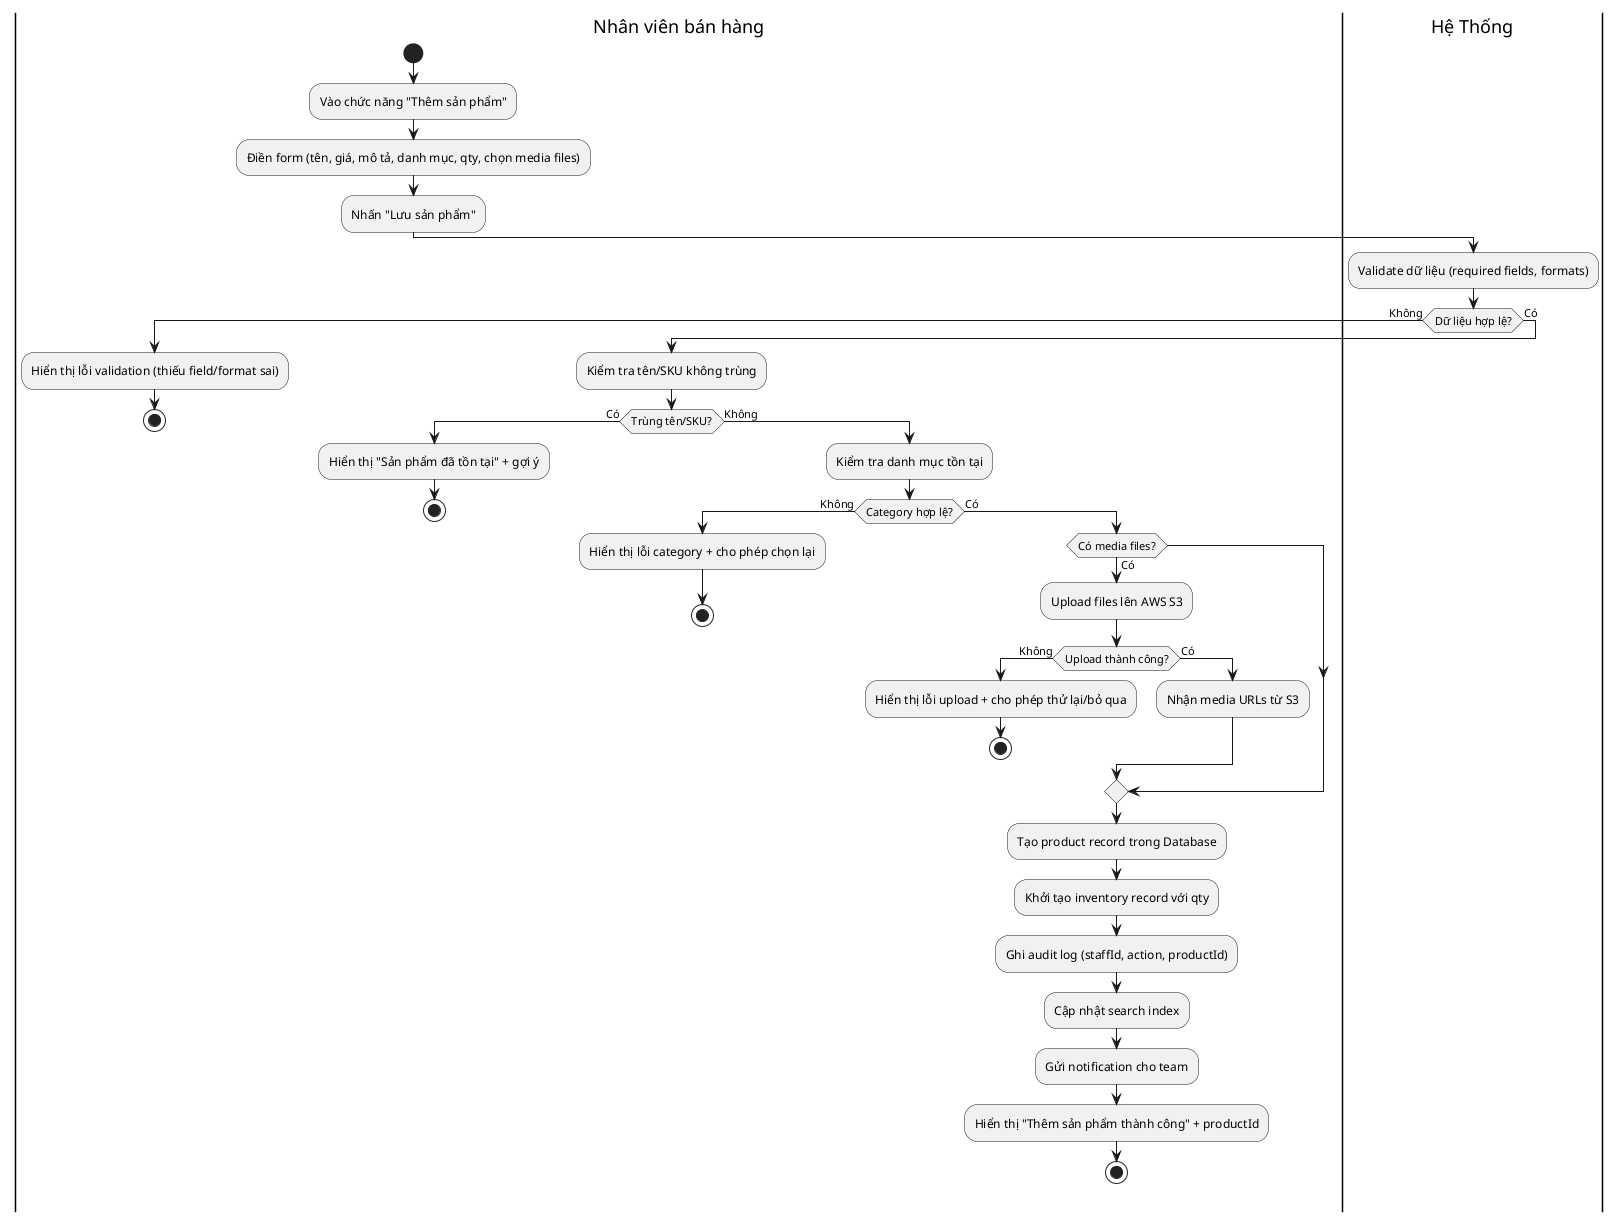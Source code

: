 @startuml them-san-pham
|Nhân viên bán hàng|
start
:Vào chức năng "Thêm sản phẩm";
:Điền form (tên, giá, mô tả, danh mục, qty, chọn media files);
:Nhấn "Lưu sản phẩm";
|Hệ Thống|
:Validate dữ liệu (required fields, formats);
if (Dữ liệu hợp lệ?) then (Không)
  |Nhân viên bán hàng|
  :Hiển thị lỗi validation (thiếu field/format sai);
  stop
else (Có)
  :Kiểm tra tên/SKU không trùng;
  if (Trùng tên/SKU?) then (Có)
    |Nhân viên bán hàng|
    :Hiển thị "Sản phẩm đã tồn tại" + gợi ý;
    stop
  else (Không)
    :Kiểm tra danh mục tồn tại;
    if (Category hợp lệ?) then (Không)
      |Nhân viên bán hàng|
      :Hiển thị lỗi category + cho phép chọn lại;
      stop
    else (Có)
      if (Có media files?) then (Có)
        :Upload files lên AWS S3;
        if (Upload thành công?) then (Không)
          |Nhân viên bán hàng|
          :Hiển thị lỗi upload + cho phép thử lại/bỏ qua;
          stop
        else (Có)
          :Nhận media URLs từ S3;
        endif
      endif
      :Tạo product record trong Database;
      :Khởi tạo inventory record với qty;
      :Ghi audit log (staffId, action, productId);
      :Cập nhật search index;
      :Gửi notification cho team;
      |Nhân viên bán hàng|
      :Hiển thị "Thêm sản phẩm thành công" + productId;
      stop
    endif
  endif
endif
@enduml